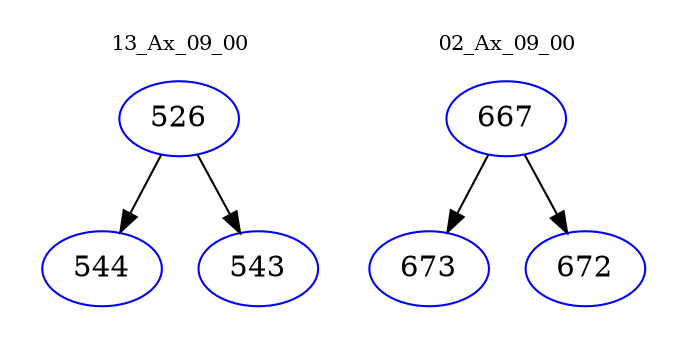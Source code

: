 digraph{
subgraph cluster_0 {
color = white
label = "13_Ax_09_00";
fontsize=10;
T0_526 [label="526", color="blue"]
T0_526 -> T0_544 [color="black"]
T0_544 [label="544", color="blue"]
T0_526 -> T0_543 [color="black"]
T0_543 [label="543", color="blue"]
}
subgraph cluster_1 {
color = white
label = "02_Ax_09_00";
fontsize=10;
T1_667 [label="667", color="blue"]
T1_667 -> T1_673 [color="black"]
T1_673 [label="673", color="blue"]
T1_667 -> T1_672 [color="black"]
T1_672 [label="672", color="blue"]
}
}
